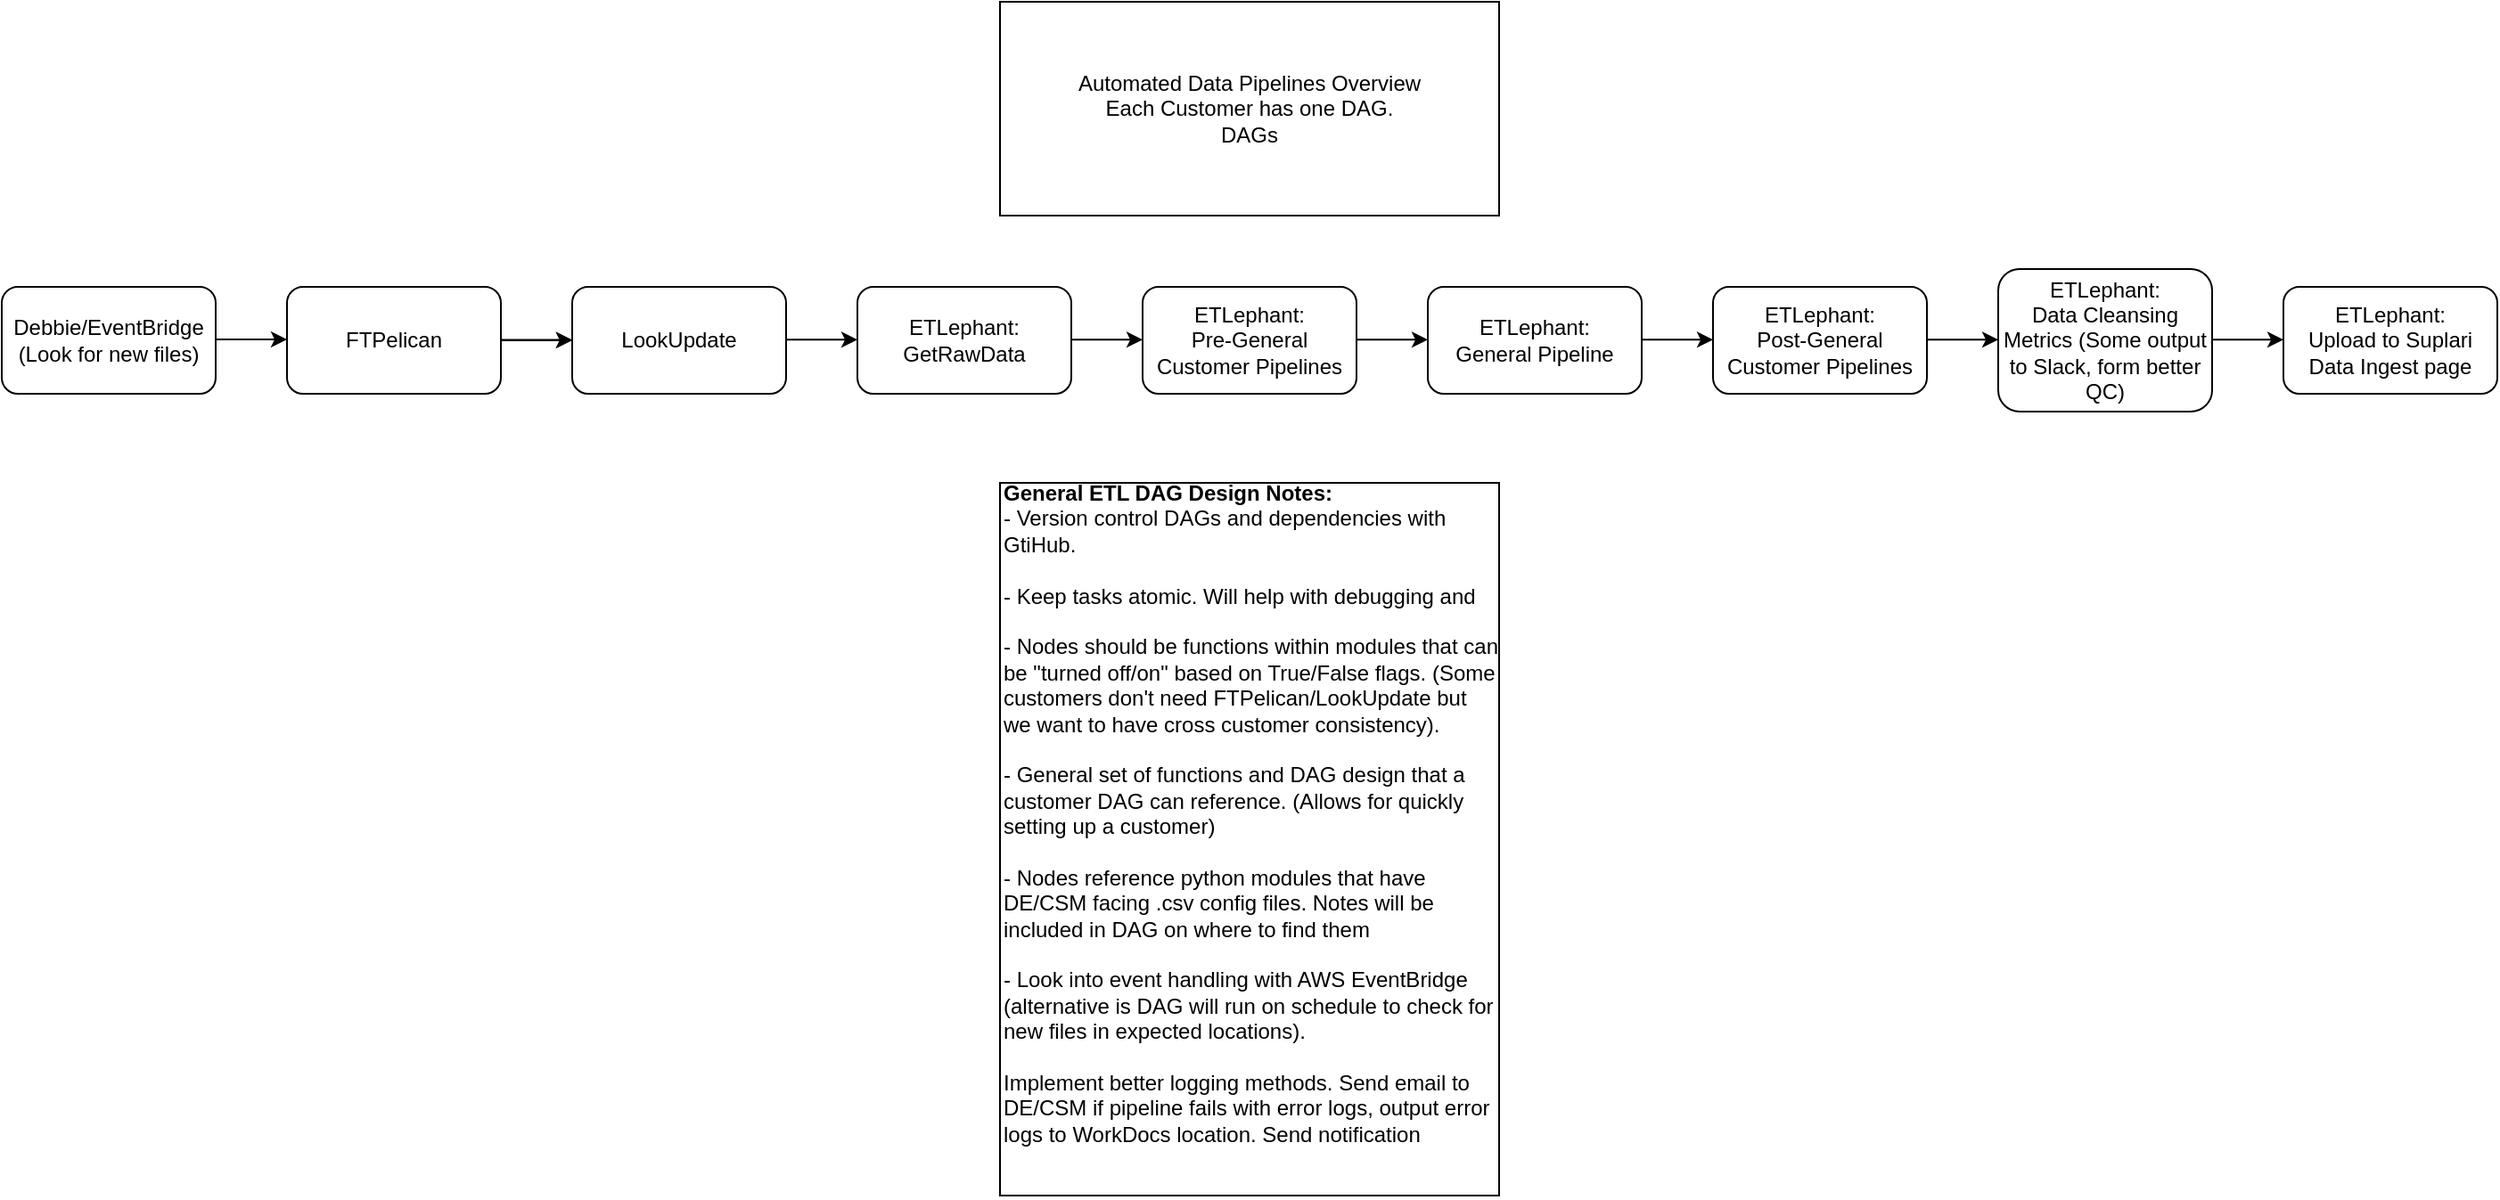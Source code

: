 <mxfile version="24.0.6" type="github">
  <diagram name="Page-1" id="jMayHFcBrOhz_PhqSKCE">
    <mxGraphModel dx="2261" dy="780" grid="1" gridSize="10" guides="1" tooltips="1" connect="1" arrows="1" fold="1" page="1" pageScale="1" pageWidth="850" pageHeight="1100" math="0" shadow="0">
      <root>
        <mxCell id="0" />
        <mxCell id="1" parent="0" />
        <mxCell id="wdcj2DYLUtvuph5T_iJr-19" value="" style="edgeStyle=orthogonalEdgeStyle;rounded=0;orthogonalLoop=1;jettySize=auto;html=1;" edge="1" parent="1" source="wdcj2DYLUtvuph5T_iJr-1" target="wdcj2DYLUtvuph5T_iJr-2">
          <mxGeometry relative="1" as="geometry" />
        </mxCell>
        <mxCell id="wdcj2DYLUtvuph5T_iJr-1" value="FTPelican" style="rounded=1;whiteSpace=wrap;html=1;" vertex="1" parent="1">
          <mxGeometry y="280" width="120" height="60" as="geometry" />
        </mxCell>
        <mxCell id="wdcj2DYLUtvuph5T_iJr-2" value="LookU&lt;span style=&quot;background-color: initial;&quot;&gt;pdate&lt;/span&gt;" style="rounded=1;whiteSpace=wrap;html=1;" vertex="1" parent="1">
          <mxGeometry x="160" y="280" width="120" height="60" as="geometry" />
        </mxCell>
        <mxCell id="wdcj2DYLUtvuph5T_iJr-3" value="ETLephant:&lt;br&gt;GetRawData" style="rounded=1;whiteSpace=wrap;html=1;" vertex="1" parent="1">
          <mxGeometry x="320" y="280" width="120" height="60" as="geometry" />
        </mxCell>
        <mxCell id="wdcj2DYLUtvuph5T_iJr-4" value="ETLephant:&lt;div&gt;General Pipeline&lt;/div&gt;" style="rounded=1;whiteSpace=wrap;html=1;" vertex="1" parent="1">
          <mxGeometry x="640" y="280" width="120" height="60" as="geometry" />
        </mxCell>
        <mxCell id="wdcj2DYLUtvuph5T_iJr-5" value="&lt;div&gt;Automated Data Pipelines Overview&lt;/div&gt;Each Customer has one DAG.&lt;div&gt;DAGs&lt;/div&gt;" style="rounded=0;whiteSpace=wrap;html=1;" vertex="1" parent="1">
          <mxGeometry x="400" y="120" width="280" height="120" as="geometry" />
        </mxCell>
        <mxCell id="wdcj2DYLUtvuph5T_iJr-6" value="ETLephant:&lt;div&gt;Pre-General Customer Pipelines&lt;/div&gt;" style="rounded=1;whiteSpace=wrap;html=1;" vertex="1" parent="1">
          <mxGeometry x="480" y="280" width="120" height="60" as="geometry" />
        </mxCell>
        <mxCell id="wdcj2DYLUtvuph5T_iJr-7" value="ETLephant:&lt;div&gt;Post&lt;span style=&quot;background-color: initial;&quot;&gt;-General Customer Pipelines&lt;/span&gt;&lt;/div&gt;" style="rounded=1;whiteSpace=wrap;html=1;" vertex="1" parent="1">
          <mxGeometry x="800" y="280" width="120" height="60" as="geometry" />
        </mxCell>
        <mxCell id="wdcj2DYLUtvuph5T_iJr-8" value="ETLephant:&lt;div&gt;Data Cleansing Metrics (Some output to Slack, form better QC)&lt;/div&gt;" style="rounded=1;whiteSpace=wrap;html=1;" vertex="1" parent="1">
          <mxGeometry x="960" y="270" width="120" height="80" as="geometry" />
        </mxCell>
        <mxCell id="wdcj2DYLUtvuph5T_iJr-9" value="ETLephant:&lt;div&gt;Upload to Suplari Data Ingest page&lt;/div&gt;" style="rounded=1;whiteSpace=wrap;html=1;" vertex="1" parent="1">
          <mxGeometry x="1120" y="280" width="120" height="60" as="geometry" />
        </mxCell>
        <mxCell id="wdcj2DYLUtvuph5T_iJr-10" value="" style="endArrow=classic;html=1;rounded=0;" edge="1" parent="1">
          <mxGeometry width="50" height="50" relative="1" as="geometry">
            <mxPoint x="120" y="309.8" as="sourcePoint" />
            <mxPoint x="160" y="309.8" as="targetPoint" />
          </mxGeometry>
        </mxCell>
        <mxCell id="wdcj2DYLUtvuph5T_iJr-11" value="" style="endArrow=classic;html=1;rounded=0;" edge="1" parent="1">
          <mxGeometry width="50" height="50" relative="1" as="geometry">
            <mxPoint x="280" y="309.67" as="sourcePoint" />
            <mxPoint x="320" y="309.67" as="targetPoint" />
          </mxGeometry>
        </mxCell>
        <mxCell id="wdcj2DYLUtvuph5T_iJr-12" value="" style="endArrow=classic;html=1;rounded=0;" edge="1" parent="1">
          <mxGeometry width="50" height="50" relative="1" as="geometry">
            <mxPoint x="440" y="309.67" as="sourcePoint" />
            <mxPoint x="480" y="309.67" as="targetPoint" />
          </mxGeometry>
        </mxCell>
        <mxCell id="wdcj2DYLUtvuph5T_iJr-13" value="" style="endArrow=classic;html=1;rounded=0;" edge="1" parent="1">
          <mxGeometry width="50" height="50" relative="1" as="geometry">
            <mxPoint x="600" y="309.67" as="sourcePoint" />
            <mxPoint x="640" y="309.67" as="targetPoint" />
          </mxGeometry>
        </mxCell>
        <mxCell id="wdcj2DYLUtvuph5T_iJr-14" value="" style="endArrow=classic;html=1;rounded=0;" edge="1" parent="1">
          <mxGeometry width="50" height="50" relative="1" as="geometry">
            <mxPoint x="760" y="309.67" as="sourcePoint" />
            <mxPoint x="800" y="309.67" as="targetPoint" />
          </mxGeometry>
        </mxCell>
        <mxCell id="wdcj2DYLUtvuph5T_iJr-15" value="" style="endArrow=classic;html=1;rounded=0;" edge="1" parent="1">
          <mxGeometry width="50" height="50" relative="1" as="geometry">
            <mxPoint x="920" y="309.67" as="sourcePoint" />
            <mxPoint x="960" y="309.67" as="targetPoint" />
          </mxGeometry>
        </mxCell>
        <mxCell id="wdcj2DYLUtvuph5T_iJr-16" value="" style="endArrow=classic;html=1;rounded=0;" edge="1" parent="1">
          <mxGeometry width="50" height="50" relative="1" as="geometry">
            <mxPoint x="1080" y="309.67" as="sourcePoint" />
            <mxPoint x="1120" y="309.67" as="targetPoint" />
          </mxGeometry>
        </mxCell>
        <mxCell id="wdcj2DYLUtvuph5T_iJr-17" value="&lt;div&gt;&lt;b&gt;General ETL DAG Design Notes:&lt;/b&gt;&lt;/div&gt;&lt;div&gt;- Version control DAGs and dependencies with GtiHub.&lt;br&gt;&lt;/div&gt;&lt;div&gt;&lt;br&gt;&lt;/div&gt;&lt;div&gt;- Keep tasks atomic. Will help with debugging and&amp;nbsp;&lt;/div&gt;&lt;div&gt;&lt;br&gt;&lt;/div&gt;&lt;div&gt;- Nodes should be functions within modules that can be &quot;turned off/on&quot; based on True/False flags. (Some customers don&#39;t need FTPelican/LookUpdate but we want to have cross customer consistency).&lt;br&gt;&lt;/div&gt;&lt;div&gt;&lt;br&gt;&lt;/div&gt;&lt;div&gt;- General set of functions and DAG design that a customer DAG can reference. (Allows for quickly setting up a customer)&lt;/div&gt;&lt;div&gt;&lt;br&gt;&lt;/div&gt;&lt;div&gt;- Nodes reference python modules that have DE/CSM facing .csv config files. Notes will be included in DAG on where to find them&lt;/div&gt;&lt;div&gt;&lt;br&gt;&lt;/div&gt;&lt;div&gt;- Look into event handling with AWS EventBridge (alternative is DAG will run on schedule to check for new files in expected locations).&lt;/div&gt;&lt;div&gt;&lt;br&gt;&lt;/div&gt;&lt;div&gt;Implement better logging methods. Send email to DE/CSM if pipeline fails with error logs, output error logs to WorkDocs location. Send notification&amp;nbsp;&lt;/div&gt;&lt;div&gt;&lt;br&gt;&lt;/div&gt;&lt;div&gt;&lt;br&gt;&lt;/div&gt;" style="rounded=0;whiteSpace=wrap;html=1;align=left;" vertex="1" parent="1">
          <mxGeometry x="400" y="390" width="280" height="400" as="geometry" />
        </mxCell>
        <mxCell id="wdcj2DYLUtvuph5T_iJr-18" value="Debbie&lt;span style=&quot;background-color: initial;&quot;&gt;/EventBridge (Look for new files)&lt;/span&gt;" style="rounded=1;whiteSpace=wrap;html=1;" vertex="1" parent="1">
          <mxGeometry x="-160" y="280" width="120" height="60" as="geometry" />
        </mxCell>
        <mxCell id="wdcj2DYLUtvuph5T_iJr-20" value="" style="endArrow=classic;html=1;rounded=0;" edge="1" parent="1">
          <mxGeometry width="50" height="50" relative="1" as="geometry">
            <mxPoint x="-40" y="309.52" as="sourcePoint" />
            <mxPoint y="309.52" as="targetPoint" />
          </mxGeometry>
        </mxCell>
      </root>
    </mxGraphModel>
  </diagram>
</mxfile>
